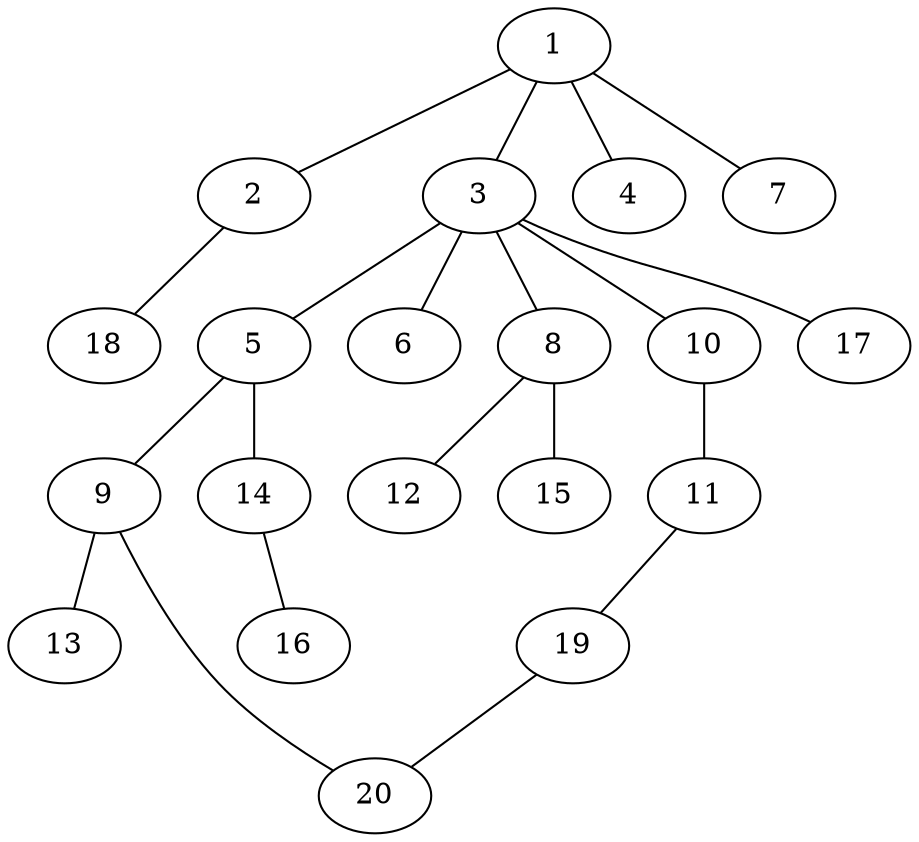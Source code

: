 graph graphname {1--2
1--3
1--4
1--7
2--18
3--5
3--6
3--8
3--10
3--17
5--9
5--14
8--12
8--15
9--13
9--20
10--11
11--19
14--16
19--20
}